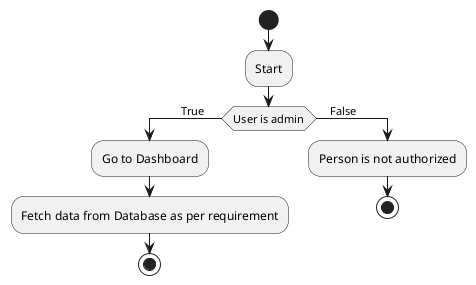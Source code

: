 @startuml
'https://plantuml.com/activity-diagram-beta

start
:Start;
if (User is admin) then (True      )
:Go to Dashboard;
:Fetch data from Database as per requirement;
stop;
else (     False)
:Person is not authorized;
stop;

@enduml
